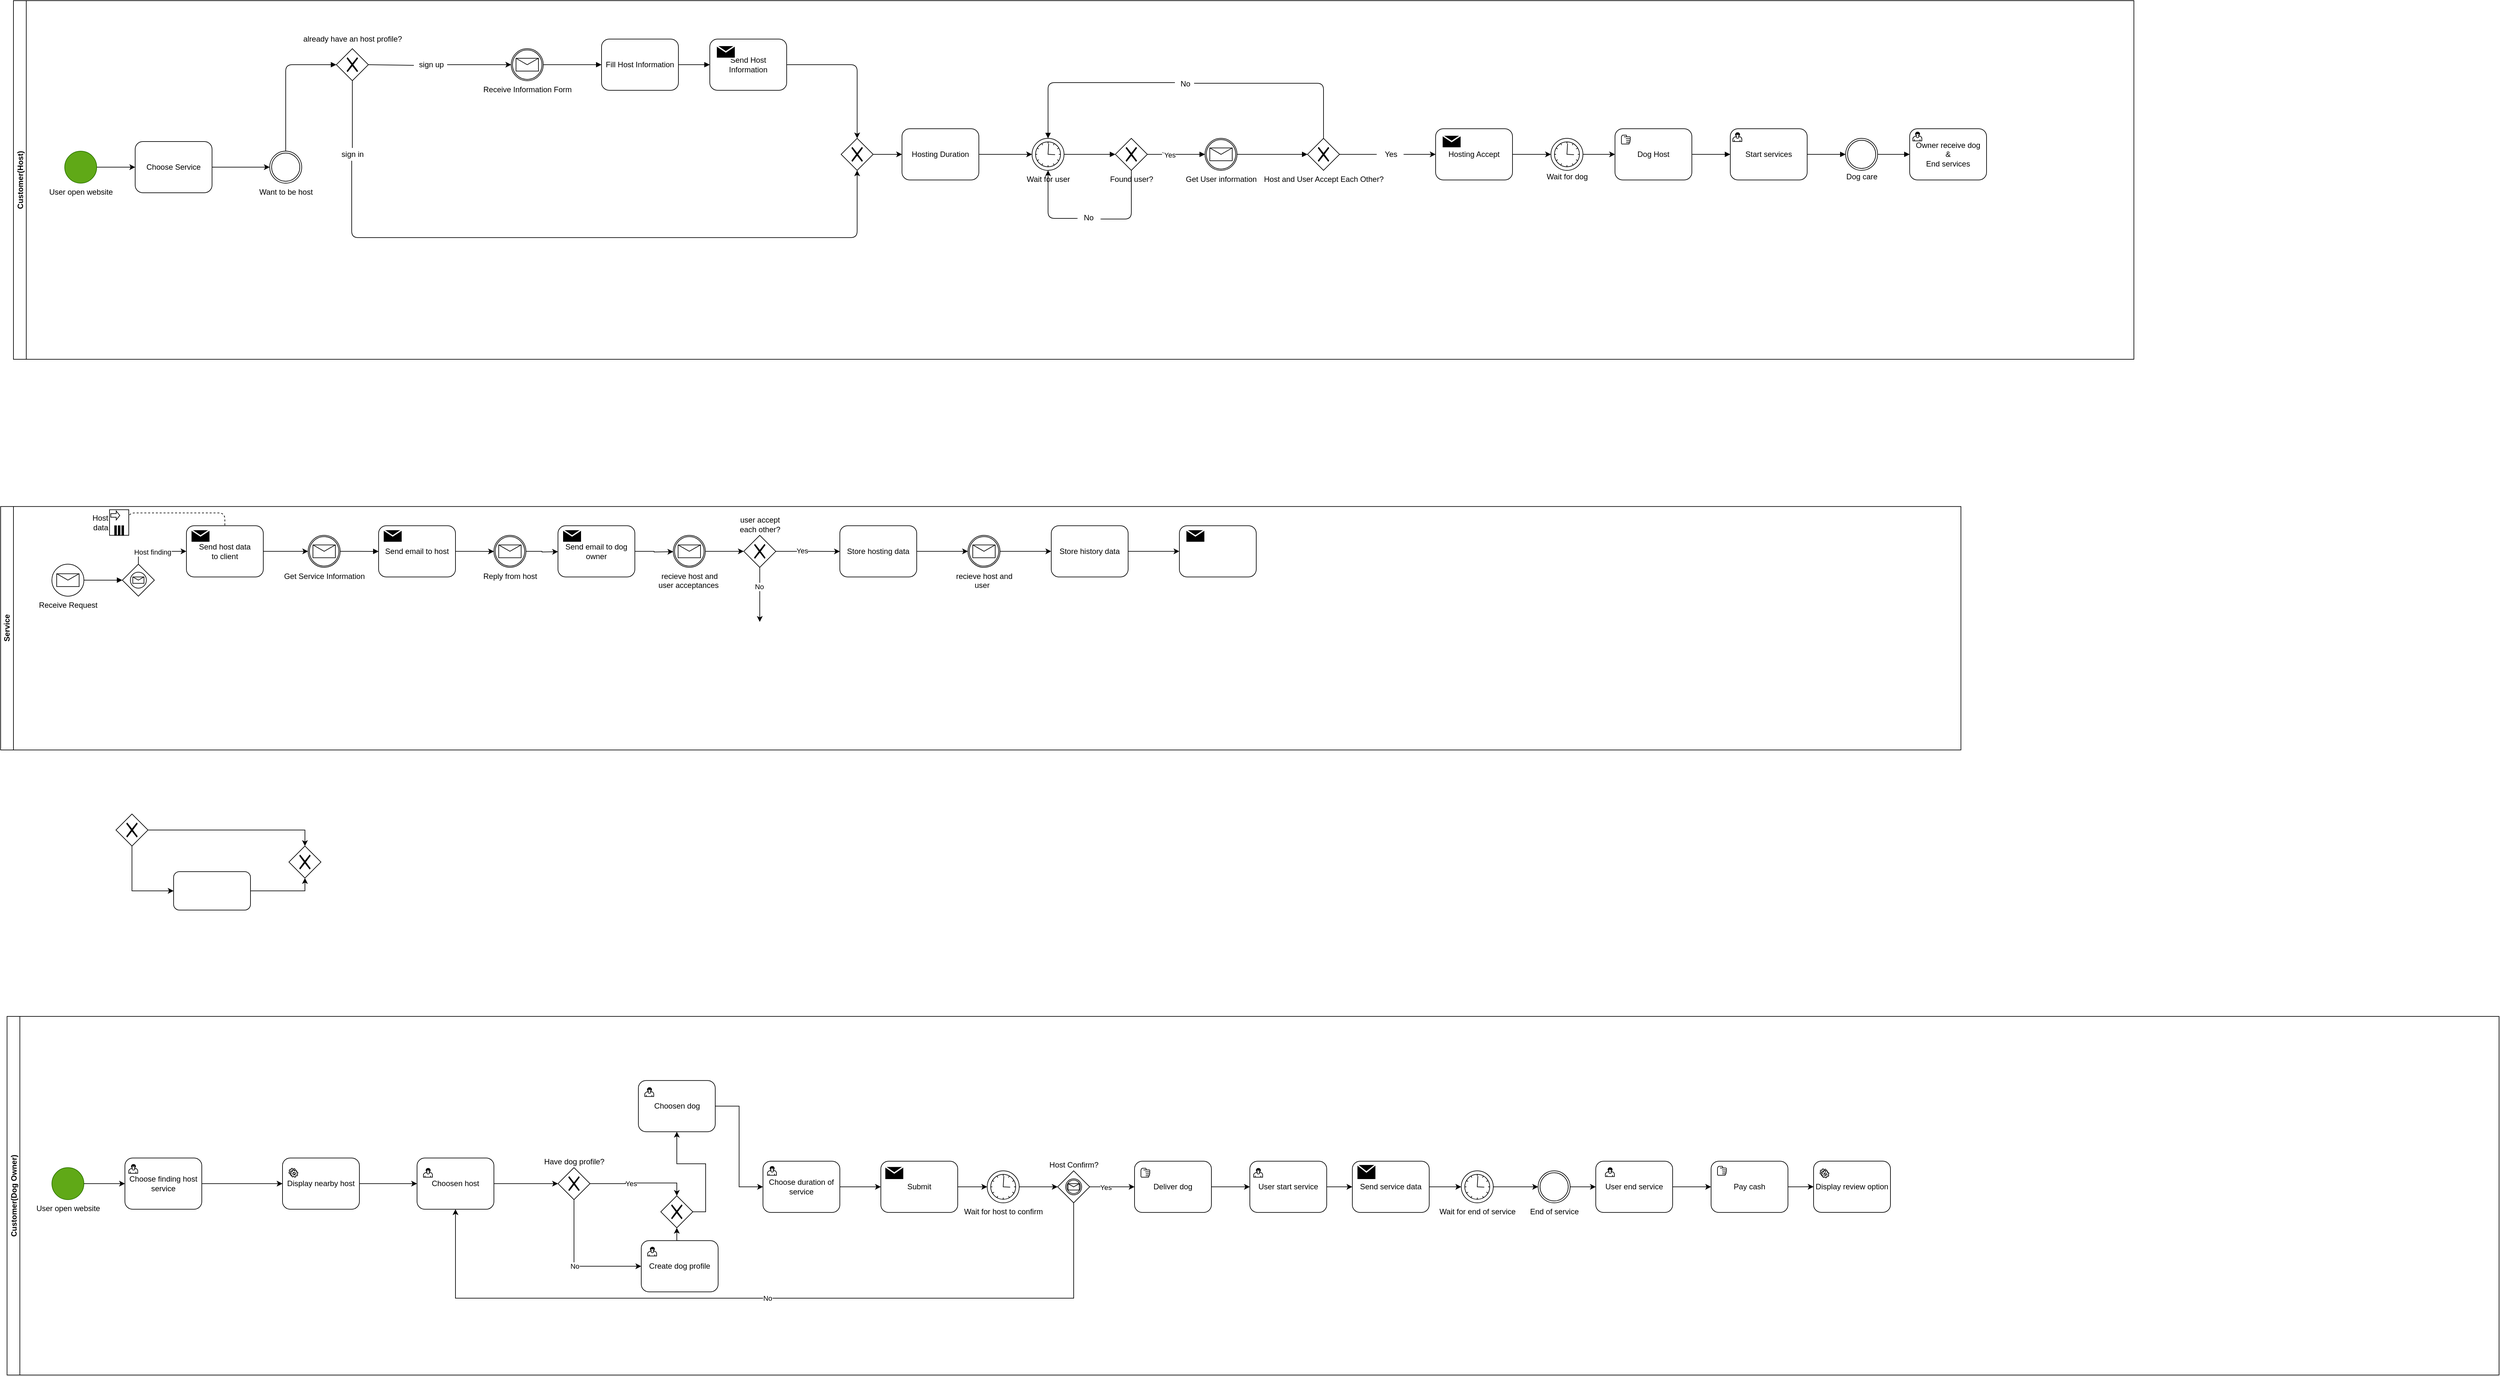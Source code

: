 <mxfile version="14.2.9" type="github">
  <diagram id="prtHgNgQTEPvFCAcTncT" name="Page-1">
    <mxGraphModel dx="2595" dy="3788" grid="1" gridSize="10" guides="1" tooltips="1" connect="1" arrows="1" fold="1" page="1" pageScale="1" pageWidth="827" pageHeight="1169" math="0" shadow="0">
      <root>
        <mxCell id="0" />
        <mxCell id="1" parent="0" />
        <mxCell id="unD61fQ7snLegaBzTk5--26" value="" style="shape=ext;rounded=1;html=1;whiteSpace=wrap;" vertex="1" parent="1">
          <mxGeometry x="2000" y="-1350.14" width="120" height="80" as="geometry" />
        </mxCell>
        <mxCell id="zWBF7Wv0CZKXbvyfvgMt-2" value="Customer(Dog Owner)" style="swimlane;startSize=20;horizontal=0;labelPosition=center;verticalLabelPosition=middle;align=center;verticalAlign=middle;" vertex="1" parent="1">
          <mxGeometry x="170" y="-584" width="3890" height="560" as="geometry" />
        </mxCell>
        <mxCell id="zWBF7Wv0CZKXbvyfvgMt-4" value="&lt;span style=&quot;&quot;&gt;User open website&lt;/span&gt;" style="shape=mxgraph.bpmn.shape;html=1;verticalLabelPosition=bottom;labelBackgroundColor=#FFFFFF;verticalAlign=top;align=center;perimeter=ellipsePerimeter;outlineConnect=0;outline=standard;symbol=general;fillColor=#60a917;strokeColor=#2D7600;" vertex="1" parent="zWBF7Wv0CZKXbvyfvgMt-2">
          <mxGeometry x="70" y="236.14" width="50" height="50" as="geometry" />
        </mxCell>
        <mxCell id="zWBF7Wv0CZKXbvyfvgMt-94" style="edgeStyle=orthogonalEdgeStyle;rounded=0;orthogonalLoop=1;jettySize=auto;html=1;startArrow=none;startFill=0;endArrow=block;endFill=1;entryX=0.5;entryY=0;entryDx=0;entryDy=0;" edge="1" parent="zWBF7Wv0CZKXbvyfvgMt-2" source="zWBF7Wv0CZKXbvyfvgMt-93">
          <mxGeometry relative="1" as="geometry">
            <mxPoint x="1545" y="35.0" as="targetPoint" />
            <Array as="points">
              <mxPoint x="2035" y="-70" />
              <mxPoint x="1545" y="-70" />
            </Array>
          </mxGeometry>
        </mxCell>
        <mxCell id="zWBF7Wv0CZKXbvyfvgMt-95" value="No" style="edgeLabel;html=1;align=center;verticalAlign=middle;resizable=0;points=[];" vertex="1" connectable="0" parent="zWBF7Wv0CZKXbvyfvgMt-94">
          <mxGeometry x="-0.203" y="3" relative="1" as="geometry">
            <mxPoint as="offset" />
          </mxGeometry>
        </mxCell>
        <mxCell id="zWBF7Wv0CZKXbvyfvgMt-184" style="edgeStyle=orthogonalEdgeStyle;rounded=0;orthogonalLoop=1;jettySize=auto;html=1;exitX=1;exitY=0.5;exitDx=0;exitDy=0;entryX=0;entryY=0.5;entryDx=0;entryDy=0;" edge="1" parent="zWBF7Wv0CZKXbvyfvgMt-2" source="zWBF7Wv0CZKXbvyfvgMt-153" target="zWBF7Wv0CZKXbvyfvgMt-154">
          <mxGeometry relative="1" as="geometry" />
        </mxCell>
        <mxCell id="zWBF7Wv0CZKXbvyfvgMt-153" value="Choose finding host&lt;br&gt;service" style="shape=ext;rounded=1;html=1;whiteSpace=wrap;" vertex="1" parent="zWBF7Wv0CZKXbvyfvgMt-2">
          <mxGeometry x="184" y="221.14" width="120" height="80" as="geometry" />
        </mxCell>
        <mxCell id="zWBF7Wv0CZKXbvyfvgMt-151" style="edgeStyle=orthogonalEdgeStyle;rounded=0;orthogonalLoop=1;jettySize=auto;html=1;exitX=1;exitY=0.5;exitDx=0;exitDy=0;entryX=0;entryY=0.5;entryDx=0;entryDy=0;" edge="1" parent="zWBF7Wv0CZKXbvyfvgMt-2" source="zWBF7Wv0CZKXbvyfvgMt-4" target="zWBF7Wv0CZKXbvyfvgMt-153">
          <mxGeometry relative="1" as="geometry">
            <mxPoint x="170" y="266.64" as="targetPoint" />
          </mxGeometry>
        </mxCell>
        <mxCell id="zWBF7Wv0CZKXbvyfvgMt-163" style="edgeStyle=orthogonalEdgeStyle;rounded=0;orthogonalLoop=1;jettySize=auto;html=1;exitX=1;exitY=0.5;exitDx=0;exitDy=0;entryX=0;entryY=0.5;entryDx=0;entryDy=0;" edge="1" parent="zWBF7Wv0CZKXbvyfvgMt-2" source="zWBF7Wv0CZKXbvyfvgMt-154" target="zWBF7Wv0CZKXbvyfvgMt-155">
          <mxGeometry relative="1" as="geometry" />
        </mxCell>
        <mxCell id="zWBF7Wv0CZKXbvyfvgMt-154" value="Display nearby host" style="shape=ext;rounded=1;html=1;whiteSpace=wrap;" vertex="1" parent="zWBF7Wv0CZKXbvyfvgMt-2">
          <mxGeometry x="430" y="221.14" width="120" height="80" as="geometry" />
        </mxCell>
        <mxCell id="zWBF7Wv0CZKXbvyfvgMt-164" style="edgeStyle=orthogonalEdgeStyle;rounded=0;orthogonalLoop=1;jettySize=auto;html=1;exitX=1;exitY=0.5;exitDx=0;exitDy=0;entryX=0;entryY=0.5;entryDx=0;entryDy=0;" edge="1" parent="zWBF7Wv0CZKXbvyfvgMt-2" source="zWBF7Wv0CZKXbvyfvgMt-155" target="zWBF7Wv0CZKXbvyfvgMt-157">
          <mxGeometry relative="1" as="geometry" />
        </mxCell>
        <mxCell id="zWBF7Wv0CZKXbvyfvgMt-155" value="Choosen host" style="shape=ext;rounded=1;html=1;whiteSpace=wrap;" vertex="1" parent="zWBF7Wv0CZKXbvyfvgMt-2">
          <mxGeometry x="640" y="221.14" width="120" height="80" as="geometry" />
        </mxCell>
        <mxCell id="zWBF7Wv0CZKXbvyfvgMt-157" value="Have dog profile?" style="shape=mxgraph.bpmn.shape;html=1;verticalLabelPosition=top;labelBackgroundColor=#ffffff;verticalAlign=bottom;align=center;perimeter=rhombusPerimeter;background=gateway;outlineConnect=0;outline=none;symbol=exclusiveGw;labelPosition=center;" vertex="1" parent="zWBF7Wv0CZKXbvyfvgMt-2">
          <mxGeometry x="860" y="236.14" width="50" height="50" as="geometry" />
        </mxCell>
        <mxCell id="zWBF7Wv0CZKXbvyfvgMt-205" style="edgeStyle=orthogonalEdgeStyle;rounded=0;orthogonalLoop=1;jettySize=auto;html=1;exitX=0.5;exitY=0;exitDx=0;exitDy=0;entryX=0.5;entryY=1;entryDx=0;entryDy=0;" edge="1" parent="zWBF7Wv0CZKXbvyfvgMt-2" source="zWBF7Wv0CZKXbvyfvgMt-158" target="zWBF7Wv0CZKXbvyfvgMt-204">
          <mxGeometry relative="1" as="geometry" />
        </mxCell>
        <mxCell id="zWBF7Wv0CZKXbvyfvgMt-158" value="Create dog profile" style="shape=ext;rounded=1;html=1;whiteSpace=wrap;" vertex="1" parent="zWBF7Wv0CZKXbvyfvgMt-2">
          <mxGeometry x="990" y="350.14" width="120" height="80" as="geometry" />
        </mxCell>
        <mxCell id="zWBF7Wv0CZKXbvyfvgMt-159" value="No" style="edgeStyle=orthogonalEdgeStyle;rounded=0;orthogonalLoop=1;jettySize=auto;html=1;exitX=0.5;exitY=1;exitDx=0;exitDy=0;entryX=0;entryY=0.5;entryDx=0;entryDy=0;" edge="1" parent="zWBF7Wv0CZKXbvyfvgMt-2" source="zWBF7Wv0CZKXbvyfvgMt-157" target="zWBF7Wv0CZKXbvyfvgMt-158">
          <mxGeometry relative="1" as="geometry">
            <mxPoint x="885.471" y="390.14" as="targetPoint" />
          </mxGeometry>
        </mxCell>
        <mxCell id="zWBF7Wv0CZKXbvyfvgMt-183" style="edgeStyle=orthogonalEdgeStyle;rounded=0;orthogonalLoop=1;jettySize=auto;html=1;exitX=1;exitY=0.5;exitDx=0;exitDy=0;entryX=0;entryY=0.5;entryDx=0;entryDy=0;" edge="1" parent="zWBF7Wv0CZKXbvyfvgMt-2" source="zWBF7Wv0CZKXbvyfvgMt-165" target="zWBF7Wv0CZKXbvyfvgMt-181">
          <mxGeometry relative="1" as="geometry" />
        </mxCell>
        <mxCell id="zWBF7Wv0CZKXbvyfvgMt-165" value="Choose duration of service" style="shape=ext;rounded=1;html=1;whiteSpace=wrap;" vertex="1" parent="zWBF7Wv0CZKXbvyfvgMt-2">
          <mxGeometry x="1180" y="226.14" width="120" height="80" as="geometry" />
        </mxCell>
        <mxCell id="zWBF7Wv0CZKXbvyfvgMt-160" style="edgeStyle=orthogonalEdgeStyle;rounded=0;orthogonalLoop=1;jettySize=auto;html=1;exitX=1;exitY=0.5;exitDx=0;exitDy=0;entryX=0.5;entryY=0;entryDx=0;entryDy=0;" edge="1" parent="zWBF7Wv0CZKXbvyfvgMt-2" source="zWBF7Wv0CZKXbvyfvgMt-157" target="zWBF7Wv0CZKXbvyfvgMt-204">
          <mxGeometry relative="1" as="geometry">
            <mxPoint x="1050" y="266.14" as="targetPoint" />
          </mxGeometry>
        </mxCell>
        <mxCell id="zWBF7Wv0CZKXbvyfvgMt-161" value="Yes" style="edgeLabel;html=1;align=center;verticalAlign=middle;resizable=0;points=[];" vertex="1" connectable="0" parent="zWBF7Wv0CZKXbvyfvgMt-160">
          <mxGeometry x="-0.167" y="-1" relative="1" as="geometry">
            <mxPoint as="offset" />
          </mxGeometry>
        </mxCell>
        <mxCell id="zWBF7Wv0CZKXbvyfvgMt-170" style="edgeStyle=orthogonalEdgeStyle;rounded=0;orthogonalLoop=1;jettySize=auto;html=1;exitX=1;exitY=0.5;exitDx=0;exitDy=0;entryX=0;entryY=0.5;entryDx=0;entryDy=0;" edge="1" parent="zWBF7Wv0CZKXbvyfvgMt-2" source="zWBF7Wv0CZKXbvyfvgMt-167" target="zWBF7Wv0CZKXbvyfvgMt-172">
          <mxGeometry relative="1" as="geometry">
            <mxPoint x="1430.0" y="267.14" as="targetPoint" />
          </mxGeometry>
        </mxCell>
        <mxCell id="zWBF7Wv0CZKXbvyfvgMt-167" value="Wait for host to confirm" style="shape=mxgraph.bpmn.shape;html=1;verticalLabelPosition=bottom;labelBackgroundColor=#ffffff;verticalAlign=top;align=center;perimeter=ellipsePerimeter;outlineConnect=0;outline=standard;symbol=timer;" vertex="1" parent="zWBF7Wv0CZKXbvyfvgMt-2">
          <mxGeometry x="1530" y="241.14" width="50" height="50" as="geometry" />
        </mxCell>
        <mxCell id="zWBF7Wv0CZKXbvyfvgMt-172" value="Host Confirm?" style="shape=mxgraph.bpmn.shape;html=1;verticalLabelPosition=top;labelBackgroundColor=#ffffff;verticalAlign=bottom;align=center;perimeter=rhombusPerimeter;background=gateway;outlineConnect=0;outline=catching;symbol=message;labelPosition=center;" vertex="1" parent="zWBF7Wv0CZKXbvyfvgMt-2">
          <mxGeometry x="1640" y="241.14" width="50" height="50" as="geometry" />
        </mxCell>
        <mxCell id="zWBF7Wv0CZKXbvyfvgMt-173" value="No" style="edgeStyle=orthogonalEdgeStyle;rounded=0;orthogonalLoop=1;jettySize=auto;html=1;exitX=0.5;exitY=1;exitDx=0;exitDy=0;entryX=0.5;entryY=1;entryDx=0;entryDy=0;" edge="1" parent="zWBF7Wv0CZKXbvyfvgMt-2" source="zWBF7Wv0CZKXbvyfvgMt-172" target="zWBF7Wv0CZKXbvyfvgMt-155">
          <mxGeometry relative="1" as="geometry">
            <mxPoint x="1475" y="440.14" as="targetPoint" />
            <Array as="points">
              <mxPoint x="1665" y="440" />
              <mxPoint x="700" y="440" />
            </Array>
          </mxGeometry>
        </mxCell>
        <mxCell id="zWBF7Wv0CZKXbvyfvgMt-195" style="edgeStyle=orthogonalEdgeStyle;rounded=0;orthogonalLoop=1;jettySize=auto;html=1;exitX=1;exitY=0.5;exitDx=0;exitDy=0;entryX=0;entryY=0.5;entryDx=0;entryDy=0;" edge="1" parent="zWBF7Wv0CZKXbvyfvgMt-2" source="zWBF7Wv0CZKXbvyfvgMt-176" target="zWBF7Wv0CZKXbvyfvgMt-194">
          <mxGeometry relative="1" as="geometry" />
        </mxCell>
        <mxCell id="zWBF7Wv0CZKXbvyfvgMt-176" value="Deliver dog" style="shape=ext;rounded=1;html=1;whiteSpace=wrap;" vertex="1" parent="zWBF7Wv0CZKXbvyfvgMt-2">
          <mxGeometry x="1760" y="226.14" width="120" height="80" as="geometry" />
        </mxCell>
        <mxCell id="zWBF7Wv0CZKXbvyfvgMt-174" style="edgeStyle=orthogonalEdgeStyle;rounded=0;orthogonalLoop=1;jettySize=auto;html=1;exitX=1;exitY=0.5;exitDx=0;exitDy=0;entryX=0;entryY=0.5;entryDx=0;entryDy=0;" edge="1" parent="zWBF7Wv0CZKXbvyfvgMt-2" source="zWBF7Wv0CZKXbvyfvgMt-172" target="zWBF7Wv0CZKXbvyfvgMt-176">
          <mxGeometry relative="1" as="geometry">
            <mxPoint x="1600" y="266.14" as="targetPoint" />
          </mxGeometry>
        </mxCell>
        <mxCell id="zWBF7Wv0CZKXbvyfvgMt-175" value="Yes" style="edgeLabel;html=1;align=center;verticalAlign=middle;resizable=0;points=[];" vertex="1" connectable="0" parent="zWBF7Wv0CZKXbvyfvgMt-174">
          <mxGeometry x="-0.28" y="-1" relative="1" as="geometry">
            <mxPoint as="offset" />
          </mxGeometry>
        </mxCell>
        <mxCell id="zWBF7Wv0CZKXbvyfvgMt-177" value="" style="shape=mxgraph.bpmn.manual_task;html=1;outlineConnect=0;" vertex="1" parent="zWBF7Wv0CZKXbvyfvgMt-2">
          <mxGeometry x="1770" y="237.14" width="14" height="14" as="geometry" />
        </mxCell>
        <mxCell id="zWBF7Wv0CZKXbvyfvgMt-180" style="edgeStyle=orthogonalEdgeStyle;rounded=0;orthogonalLoop=1;jettySize=auto;html=1;exitX=1;exitY=0.5;exitDx=0;exitDy=0;entryX=0;entryY=0.5;entryDx=0;entryDy=0;" edge="1" parent="zWBF7Wv0CZKXbvyfvgMt-2" source="zWBF7Wv0CZKXbvyfvgMt-179" target="zWBF7Wv0CZKXbvyfvgMt-165">
          <mxGeometry relative="1" as="geometry" />
        </mxCell>
        <mxCell id="zWBF7Wv0CZKXbvyfvgMt-179" value="Choosen dog" style="shape=ext;rounded=1;html=1;whiteSpace=wrap;" vertex="1" parent="zWBF7Wv0CZKXbvyfvgMt-2">
          <mxGeometry x="985.5" y="100.14" width="120" height="80" as="geometry" />
        </mxCell>
        <mxCell id="zWBF7Wv0CZKXbvyfvgMt-182" style="edgeStyle=orthogonalEdgeStyle;rounded=0;orthogonalLoop=1;jettySize=auto;html=1;exitX=1;exitY=0.5;exitDx=0;exitDy=0;entryX=0;entryY=0.5;entryDx=0;entryDy=0;" edge="1" parent="zWBF7Wv0CZKXbvyfvgMt-2" source="zWBF7Wv0CZKXbvyfvgMt-181" target="zWBF7Wv0CZKXbvyfvgMt-167">
          <mxGeometry relative="1" as="geometry" />
        </mxCell>
        <mxCell id="zWBF7Wv0CZKXbvyfvgMt-181" value="Submit" style="shape=ext;rounded=1;html=1;whiteSpace=wrap;" vertex="1" parent="zWBF7Wv0CZKXbvyfvgMt-2">
          <mxGeometry x="1364" y="226.14" width="120" height="80" as="geometry" />
        </mxCell>
        <mxCell id="zWBF7Wv0CZKXbvyfvgMt-187" value="" style="shape=mxgraph.bpmn.user_task;html=1;outlineConnect=0;" vertex="1" parent="zWBF7Wv0CZKXbvyfvgMt-2">
          <mxGeometry x="650" y="237.14" width="14" height="14" as="geometry" />
        </mxCell>
        <mxCell id="zWBF7Wv0CZKXbvyfvgMt-188" value="" style="shape=mxgraph.bpmn.user_task;html=1;outlineConnect=0;" vertex="1" parent="zWBF7Wv0CZKXbvyfvgMt-2">
          <mxGeometry x="995.5" y="111.14" width="14" height="14" as="geometry" />
        </mxCell>
        <mxCell id="zWBF7Wv0CZKXbvyfvgMt-189" value="" style="shape=mxgraph.bpmn.user_task;html=1;outlineConnect=0;" vertex="1" parent="zWBF7Wv0CZKXbvyfvgMt-2">
          <mxGeometry x="1000" y="360.14" width="14" height="14" as="geometry" />
        </mxCell>
        <mxCell id="zWBF7Wv0CZKXbvyfvgMt-190" value="" style="shape=mxgraph.bpmn.user_task;html=1;outlineConnect=0;" vertex="1" parent="zWBF7Wv0CZKXbvyfvgMt-2">
          <mxGeometry x="1187" y="234.14" width="14" height="14" as="geometry" />
        </mxCell>
        <mxCell id="zWBF7Wv0CZKXbvyfvgMt-191" value="" style="shape=mxgraph.bpmn.user_task;html=1;outlineConnect=0;" vertex="1" parent="zWBF7Wv0CZKXbvyfvgMt-2">
          <mxGeometry x="190" y="231" width="14" height="14" as="geometry" />
        </mxCell>
        <mxCell id="zWBF7Wv0CZKXbvyfvgMt-192" value="" style="shape=mxgraph.bpmn.service_task;html=1;outlineConnect=0;" vertex="1" parent="zWBF7Wv0CZKXbvyfvgMt-2">
          <mxGeometry x="440" y="237.14" width="14" height="14" as="geometry" />
        </mxCell>
        <mxCell id="zWBF7Wv0CZKXbvyfvgMt-193" value="" style="shape=message;whiteSpace=wrap;html=1;outlineConnect=0;fillColor=#000000;strokeColor=#ffffff;strokeWidth=2;" vertex="1" parent="zWBF7Wv0CZKXbvyfvgMt-2">
          <mxGeometry x="1370" y="234.14" width="30" height="20.86" as="geometry" />
        </mxCell>
        <mxCell id="zWBF7Wv0CZKXbvyfvgMt-211" style="edgeStyle=orthogonalEdgeStyle;rounded=0;orthogonalLoop=1;jettySize=auto;html=1;exitX=1;exitY=0.5;exitDx=0;exitDy=0;entryX=0;entryY=0.5;entryDx=0;entryDy=0;" edge="1" parent="zWBF7Wv0CZKXbvyfvgMt-2" source="zWBF7Wv0CZKXbvyfvgMt-194" target="zWBF7Wv0CZKXbvyfvgMt-210">
          <mxGeometry relative="1" as="geometry" />
        </mxCell>
        <mxCell id="zWBF7Wv0CZKXbvyfvgMt-194" value="User start service" style="shape=ext;rounded=1;html=1;whiteSpace=wrap;" vertex="1" parent="zWBF7Wv0CZKXbvyfvgMt-2">
          <mxGeometry x="1940" y="226.14" width="120" height="80" as="geometry" />
        </mxCell>
        <mxCell id="zWBF7Wv0CZKXbvyfvgMt-196" value="" style="shape=mxgraph.bpmn.user_task;html=1;outlineConnect=0;" vertex="1" parent="zWBF7Wv0CZKXbvyfvgMt-2">
          <mxGeometry x="1946" y="237.14" width="14" height="14" as="geometry" />
        </mxCell>
        <mxCell id="zWBF7Wv0CZKXbvyfvgMt-202" style="edgeStyle=orthogonalEdgeStyle;rounded=0;orthogonalLoop=1;jettySize=auto;html=1;exitX=1;exitY=0.5;exitDx=0;exitDy=0;entryX=0;entryY=0.5;entryDx=0;entryDy=0;" edge="1" parent="zWBF7Wv0CZKXbvyfvgMt-2" source="zWBF7Wv0CZKXbvyfvgMt-197" target="zWBF7Wv0CZKXbvyfvgMt-201">
          <mxGeometry relative="1" as="geometry" />
        </mxCell>
        <mxCell id="zWBF7Wv0CZKXbvyfvgMt-197" value="Wait for end of service" style="shape=mxgraph.bpmn.shape;html=1;verticalLabelPosition=bottom;labelBackgroundColor=#ffffff;verticalAlign=top;align=center;perimeter=ellipsePerimeter;outlineConnect=0;outline=standard;symbol=timer;" vertex="1" parent="zWBF7Wv0CZKXbvyfvgMt-2">
          <mxGeometry x="2270" y="241.14" width="50" height="50" as="geometry" />
        </mxCell>
        <mxCell id="zWBF7Wv0CZKXbvyfvgMt-208" style="edgeStyle=orthogonalEdgeStyle;rounded=0;orthogonalLoop=1;jettySize=auto;html=1;exitX=1;exitY=0.5;exitDx=0;exitDy=0;entryX=0;entryY=0.5;entryDx=0;entryDy=0;" edge="1" parent="zWBF7Wv0CZKXbvyfvgMt-2" source="zWBF7Wv0CZKXbvyfvgMt-199" target="zWBF7Wv0CZKXbvyfvgMt-207">
          <mxGeometry relative="1" as="geometry" />
        </mxCell>
        <mxCell id="zWBF7Wv0CZKXbvyfvgMt-199" value="User end service" style="shape=ext;rounded=1;html=1;whiteSpace=wrap;" vertex="1" parent="zWBF7Wv0CZKXbvyfvgMt-2">
          <mxGeometry x="2480" y="226.14" width="120" height="80" as="geometry" />
        </mxCell>
        <mxCell id="zWBF7Wv0CZKXbvyfvgMt-200" value="" style="shape=mxgraph.bpmn.user_task;html=1;outlineConnect=0;" vertex="1" parent="zWBF7Wv0CZKXbvyfvgMt-2">
          <mxGeometry x="2495" y="236.14" width="14" height="14" as="geometry" />
        </mxCell>
        <mxCell id="zWBF7Wv0CZKXbvyfvgMt-203" style="edgeStyle=orthogonalEdgeStyle;rounded=0;orthogonalLoop=1;jettySize=auto;html=1;exitX=1;exitY=0.5;exitDx=0;exitDy=0;entryX=0;entryY=0.5;entryDx=0;entryDy=0;" edge="1" parent="zWBF7Wv0CZKXbvyfvgMt-2" source="zWBF7Wv0CZKXbvyfvgMt-201" target="zWBF7Wv0CZKXbvyfvgMt-199">
          <mxGeometry relative="1" as="geometry" />
        </mxCell>
        <mxCell id="zWBF7Wv0CZKXbvyfvgMt-201" value="End of service" style="shape=mxgraph.bpmn.shape;html=1;verticalLabelPosition=bottom;labelBackgroundColor=#ffffff;verticalAlign=top;align=center;perimeter=ellipsePerimeter;outlineConnect=0;outline=throwing;symbol=general;" vertex="1" parent="zWBF7Wv0CZKXbvyfvgMt-2">
          <mxGeometry x="2390" y="241.14" width="50" height="50" as="geometry" />
        </mxCell>
        <mxCell id="zWBF7Wv0CZKXbvyfvgMt-204" value="" style="shape=mxgraph.bpmn.shape;html=1;verticalLabelPosition=bottom;labelBackgroundColor=#ffffff;verticalAlign=top;align=center;perimeter=rhombusPerimeter;background=gateway;outlineConnect=0;outline=none;symbol=exclusiveGw;" vertex="1" parent="zWBF7Wv0CZKXbvyfvgMt-2">
          <mxGeometry x="1020.5" y="280.14" width="50" height="50" as="geometry" />
        </mxCell>
        <mxCell id="zWBF7Wv0CZKXbvyfvgMt-206" style="edgeStyle=orthogonalEdgeStyle;rounded=0;orthogonalLoop=1;jettySize=auto;html=1;exitX=1;exitY=0.5;exitDx=0;exitDy=0;entryX=0.5;entryY=1;entryDx=0;entryDy=0;" edge="1" parent="zWBF7Wv0CZKXbvyfvgMt-2" source="zWBF7Wv0CZKXbvyfvgMt-204" target="zWBF7Wv0CZKXbvyfvgMt-179">
          <mxGeometry relative="1" as="geometry">
            <mxPoint x="1046" y="190.14" as="targetPoint" />
          </mxGeometry>
        </mxCell>
        <mxCell id="zWBF7Wv0CZKXbvyfvgMt-219" style="edgeStyle=orthogonalEdgeStyle;rounded=0;orthogonalLoop=1;jettySize=auto;html=1;exitX=1;exitY=0.5;exitDx=0;exitDy=0;entryX=0;entryY=0.5;entryDx=0;entryDy=0;" edge="1" parent="zWBF7Wv0CZKXbvyfvgMt-2" source="zWBF7Wv0CZKXbvyfvgMt-207" target="zWBF7Wv0CZKXbvyfvgMt-218">
          <mxGeometry relative="1" as="geometry" />
        </mxCell>
        <mxCell id="zWBF7Wv0CZKXbvyfvgMt-207" value="Pay cash" style="shape=ext;rounded=1;html=1;whiteSpace=wrap;" vertex="1" parent="zWBF7Wv0CZKXbvyfvgMt-2">
          <mxGeometry x="2660" y="226.14" width="120" height="80" as="geometry" />
        </mxCell>
        <mxCell id="zWBF7Wv0CZKXbvyfvgMt-209" value="" style="shape=mxgraph.bpmn.manual_task;html=1;outlineConnect=0;" vertex="1" parent="zWBF7Wv0CZKXbvyfvgMt-2">
          <mxGeometry x="2670" y="234.14" width="14" height="14" as="geometry" />
        </mxCell>
        <mxCell id="zWBF7Wv0CZKXbvyfvgMt-212" style="edgeStyle=orthogonalEdgeStyle;rounded=0;orthogonalLoop=1;jettySize=auto;html=1;exitX=1;exitY=0.5;exitDx=0;exitDy=0;entryX=0;entryY=0.5;entryDx=0;entryDy=0;" edge="1" parent="zWBF7Wv0CZKXbvyfvgMt-2" source="zWBF7Wv0CZKXbvyfvgMt-210" target="zWBF7Wv0CZKXbvyfvgMt-197">
          <mxGeometry relative="1" as="geometry" />
        </mxCell>
        <mxCell id="zWBF7Wv0CZKXbvyfvgMt-210" value="Send service data" style="shape=ext;rounded=1;html=1;whiteSpace=wrap;" vertex="1" parent="zWBF7Wv0CZKXbvyfvgMt-2">
          <mxGeometry x="2100" y="226.14" width="120" height="80" as="geometry" />
        </mxCell>
        <mxCell id="zWBF7Wv0CZKXbvyfvgMt-213" value="" style="shape=message;whiteSpace=wrap;html=1;outlineConnect=0;fillColor=#000000;strokeColor=#ffffff;strokeWidth=2;" vertex="1" parent="zWBF7Wv0CZKXbvyfvgMt-2">
          <mxGeometry x="2107" y="231" width="30" height="24" as="geometry" />
        </mxCell>
        <mxCell id="zWBF7Wv0CZKXbvyfvgMt-218" value="Display review option" style="shape=ext;rounded=1;html=1;whiteSpace=wrap;" vertex="1" parent="zWBF7Wv0CZKXbvyfvgMt-2">
          <mxGeometry x="2820" y="226" width="120" height="80" as="geometry" />
        </mxCell>
        <mxCell id="zWBF7Wv0CZKXbvyfvgMt-220" value="" style="shape=mxgraph.bpmn.service_task;html=1;outlineConnect=0;" vertex="1" parent="zWBF7Wv0CZKXbvyfvgMt-2">
          <mxGeometry x="2830" y="238" width="14" height="14" as="geometry" />
        </mxCell>
        <mxCell id="zWBF7Wv0CZKXbvyfvgMt-106" value="Service" style="swimlane;html=1;startSize=20;horizontal=0;" vertex="1" parent="1">
          <mxGeometry x="160" y="-1380.14" width="3060" height="380.14" as="geometry" />
        </mxCell>
        <mxCell id="zWBF7Wv0CZKXbvyfvgMt-107" value="Receive Request" style="shape=mxgraph.bpmn.shape;html=1;verticalLabelPosition=bottom;labelBackgroundColor=#FFFFFF;verticalAlign=top;align=center;perimeter=ellipsePerimeter;outlineConnect=0;outline=standard;symbol=message;" vertex="1" parent="zWBF7Wv0CZKXbvyfvgMt-106">
          <mxGeometry x="80" y="90" width="50" height="50" as="geometry" />
        </mxCell>
        <mxCell id="zWBF7Wv0CZKXbvyfvgMt-108" style="edgeStyle=orthogonalEdgeStyle;rounded=0;orthogonalLoop=1;jettySize=auto;html=1;exitX=0.5;exitY=0;exitDx=0;exitDy=0;entryX=0;entryY=0.5;entryDx=0;entryDy=0;fontColor=#000000;" edge="1" parent="zWBF7Wv0CZKXbvyfvgMt-106" source="zWBF7Wv0CZKXbvyfvgMt-112" target="zWBF7Wv0CZKXbvyfvgMt-115">
          <mxGeometry relative="1" as="geometry" />
        </mxCell>
        <mxCell id="zWBF7Wv0CZKXbvyfvgMt-109" value="Host finding" style="edgeLabel;html=1;align=center;verticalAlign=middle;resizable=0;points=[];fontColor=#000000;" connectable="0" vertex="1" parent="zWBF7Wv0CZKXbvyfvgMt-108">
          <mxGeometry x="-0.128" y="-1" relative="1" as="geometry">
            <mxPoint as="offset" />
          </mxGeometry>
        </mxCell>
        <mxCell id="zWBF7Wv0CZKXbvyfvgMt-112" value="" style="shape=mxgraph.bpmn.shape;html=1;verticalLabelPosition=bottom;labelBackgroundColor=#ffffff;verticalAlign=top;align=center;perimeter=rhombusPerimeter;background=gateway;outlineConnect=0;outline=standard;symbol=message;" vertex="1" parent="zWBF7Wv0CZKXbvyfvgMt-106">
          <mxGeometry x="190" y="90" width="50" height="50" as="geometry" />
        </mxCell>
        <mxCell id="zWBF7Wv0CZKXbvyfvgMt-113" value="" style="endArrow=block;endFill=1;endSize=6;html=1;exitX=1;exitY=0.5;exitDx=0;exitDy=0;entryX=0;entryY=0.5;entryDx=0;entryDy=0;" edge="1" parent="zWBF7Wv0CZKXbvyfvgMt-106" source="zWBF7Wv0CZKXbvyfvgMt-107" target="zWBF7Wv0CZKXbvyfvgMt-112">
          <mxGeometry width="100" relative="1" as="geometry">
            <mxPoint x="140" y="114.71" as="sourcePoint" />
            <mxPoint x="180" y="114.71" as="targetPoint" />
          </mxGeometry>
        </mxCell>
        <mxCell id="unD61fQ7snLegaBzTk5--1" style="edgeStyle=orthogonalEdgeStyle;rounded=0;orthogonalLoop=1;jettySize=auto;html=1;entryX=0;entryY=0.5;entryDx=0;entryDy=0;" edge="1" parent="zWBF7Wv0CZKXbvyfvgMt-106" source="zWBF7Wv0CZKXbvyfvgMt-115" target="zWBF7Wv0CZKXbvyfvgMt-129">
          <mxGeometry relative="1" as="geometry" />
        </mxCell>
        <mxCell id="zWBF7Wv0CZKXbvyfvgMt-115" value="Send host data&lt;br&gt;to client" style="shape=ext;rounded=1;html=1;whiteSpace=wrap;labelBackgroundColor=#FFFFFF;fontColor=#000000;" vertex="1" parent="zWBF7Wv0CZKXbvyfvgMt-106">
          <mxGeometry x="290" y="30" width="120" height="80" as="geometry" />
        </mxCell>
        <mxCell id="zWBF7Wv0CZKXbvyfvgMt-118" value="" style="shape=message;whiteSpace=wrap;html=1;outlineConnect=0;fillColor=#000000;strokeColor=#ffffff;strokeWidth=2;labelBackgroundColor=#FFFFFF;fontColor=#000000;" vertex="1" parent="zWBF7Wv0CZKXbvyfvgMt-106">
          <mxGeometry x="297" y="36" width="30" height="20" as="geometry" />
        </mxCell>
        <mxCell id="zWBF7Wv0CZKXbvyfvgMt-122" value="Host data" style="shape=note;whiteSpace=wrap;size=0;html=1;dropTarget=0;labelBackgroundColor=#FFFFFF;fontColor=#000000;labelPosition=left;verticalLabelPosition=middle;align=right;verticalAlign=middle;" vertex="1" parent="zWBF7Wv0CZKXbvyfvgMt-106">
          <mxGeometry x="170" y="5" width="30" height="40" as="geometry" />
        </mxCell>
        <mxCell id="zWBF7Wv0CZKXbvyfvgMt-123" value="" style="html=1;shape=singleArrow;arrowWidth=0.4;arrowSize=0.4;outlineConnect=0;" vertex="1" parent="zWBF7Wv0CZKXbvyfvgMt-122">
          <mxGeometry width="14" height="14" relative="1" as="geometry">
            <mxPoint x="2" y="2" as="offset" />
          </mxGeometry>
        </mxCell>
        <mxCell id="zWBF7Wv0CZKXbvyfvgMt-124" value="" style="html=1;whiteSpace=wrap;shape=parallelMarker;outlineConnect=0;labelPosition=left;verticalLabelPosition=middle;align=right;verticalAlign=middle;" vertex="1" parent="zWBF7Wv0CZKXbvyfvgMt-122">
          <mxGeometry x="0.5" y="1" width="14" height="15" relative="1" as="geometry">
            <mxPoint x="-7" y="-15" as="offset" />
          </mxGeometry>
        </mxCell>
        <mxCell id="zWBF7Wv0CZKXbvyfvgMt-125" value="" style="edgeStyle=elbowEdgeStyle;html=1;endArrow=none;elbow=vertical;fontColor=#000000;exitX=0;exitY=0;exitDx=30;exitDy=20;exitPerimeter=0;entryX=0.5;entryY=0;entryDx=0;entryDy=0;dashed=1;" edge="1" parent="zWBF7Wv0CZKXbvyfvgMt-106" source="zWBF7Wv0CZKXbvyfvgMt-122" target="zWBF7Wv0CZKXbvyfvgMt-115">
          <mxGeometry width="160" relative="1" as="geometry">
            <mxPoint x="250" y="10" as="sourcePoint" />
            <mxPoint x="350" y="18" as="targetPoint" />
            <Array as="points">
              <mxPoint x="280" y="10" />
            </Array>
          </mxGeometry>
        </mxCell>
        <mxCell id="zWBF7Wv0CZKXbvyfvgMt-129" value="Get Service Information" style="shape=mxgraph.bpmn.shape;html=1;verticalLabelPosition=bottom;labelBackgroundColor=#ffffff;verticalAlign=top;align=center;perimeter=ellipsePerimeter;outlineConnect=0;outline=boundInt;symbol=message;" vertex="1" parent="zWBF7Wv0CZKXbvyfvgMt-106">
          <mxGeometry x="480" y="45" width="50" height="50" as="geometry" />
        </mxCell>
        <mxCell id="unD61fQ7snLegaBzTk5--3" value="Send email to host" style="shape=ext;rounded=1;html=1;whiteSpace=wrap;labelBackgroundColor=#FFFFFF;fontColor=#000000;" vertex="1" parent="zWBF7Wv0CZKXbvyfvgMt-106">
          <mxGeometry x="590" y="30" width="120" height="80" as="geometry" />
        </mxCell>
        <mxCell id="unD61fQ7snLegaBzTk5--4" value="" style="shape=message;whiteSpace=wrap;html=1;outlineConnect=0;fillColor=#000000;strokeColor=#ffffff;strokeWidth=2;labelBackgroundColor=#FFFFFF;fontColor=#000000;" vertex="1" parent="zWBF7Wv0CZKXbvyfvgMt-106">
          <mxGeometry x="597" y="36" width="30" height="20" as="geometry" />
        </mxCell>
        <mxCell id="unD61fQ7snLegaBzTk5--6" value="Reply from host" style="shape=mxgraph.bpmn.shape;html=1;verticalLabelPosition=bottom;labelBackgroundColor=#ffffff;verticalAlign=top;align=center;perimeter=ellipsePerimeter;outlineConnect=0;outline=catching;symbol=message;" vertex="1" parent="zWBF7Wv0CZKXbvyfvgMt-106">
          <mxGeometry x="770" y="45" width="50" height="50" as="geometry" />
        </mxCell>
        <mxCell id="unD61fQ7snLegaBzTk5--8" value="Send email to dog owner" style="shape=ext;rounded=1;html=1;whiteSpace=wrap;labelBackgroundColor=#FFFFFF;fontColor=#000000;" vertex="1" parent="zWBF7Wv0CZKXbvyfvgMt-106">
          <mxGeometry x="870" y="30" width="120" height="80" as="geometry" />
        </mxCell>
        <mxCell id="unD61fQ7snLegaBzTk5--9" value="" style="shape=message;whiteSpace=wrap;html=1;outlineConnect=0;fillColor=#000000;strokeColor=#ffffff;strokeWidth=2;labelBackgroundColor=#FFFFFF;fontColor=#000000;" vertex="1" parent="zWBF7Wv0CZKXbvyfvgMt-106">
          <mxGeometry x="877" y="36" width="30" height="20" as="geometry" />
        </mxCell>
        <mxCell id="unD61fQ7snLegaBzTk5--14" style="edgeStyle=orthogonalEdgeStyle;rounded=0;orthogonalLoop=1;jettySize=auto;html=1;exitX=1;exitY=0.5;exitDx=0;exitDy=0;entryX=0;entryY=0.5;entryDx=0;entryDy=0;" edge="1" parent="zWBF7Wv0CZKXbvyfvgMt-106" source="unD61fQ7snLegaBzTk5--12" target="unD61fQ7snLegaBzTk5--13">
          <mxGeometry relative="1" as="geometry" />
        </mxCell>
        <mxCell id="unD61fQ7snLegaBzTk5--12" value="recieve host and &lt;br&gt;user acceptances&amp;nbsp;" style="shape=mxgraph.bpmn.shape;html=1;verticalLabelPosition=bottom;labelBackgroundColor=#ffffff;verticalAlign=top;align=center;perimeter=ellipsePerimeter;outlineConnect=0;outline=catching;symbol=message;" vertex="1" parent="zWBF7Wv0CZKXbvyfvgMt-106">
          <mxGeometry x="1050" y="45" width="50" height="50" as="geometry" />
        </mxCell>
        <mxCell id="unD61fQ7snLegaBzTk5--13" value="user accept &lt;br&gt;each other?" style="shape=mxgraph.bpmn.shape;html=1;verticalLabelPosition=top;labelBackgroundColor=#ffffff;verticalAlign=bottom;align=center;perimeter=rhombusPerimeter;background=gateway;outlineConnect=0;outline=none;symbol=exclusiveGw;labelPosition=center;" vertex="1" parent="zWBF7Wv0CZKXbvyfvgMt-106">
          <mxGeometry x="1160" y="45" width="50" height="50" as="geometry" />
        </mxCell>
        <mxCell id="unD61fQ7snLegaBzTk5--21" value="Store hosting data" style="shape=ext;rounded=1;html=1;whiteSpace=wrap;" vertex="1" parent="zWBF7Wv0CZKXbvyfvgMt-106">
          <mxGeometry x="1310" y="30" width="120" height="80" as="geometry" />
        </mxCell>
        <mxCell id="unD61fQ7snLegaBzTk5--23" value="recieve host and &lt;br&gt;user&amp;nbsp;&amp;nbsp;" style="shape=mxgraph.bpmn.shape;html=1;verticalLabelPosition=bottom;labelBackgroundColor=#ffffff;verticalAlign=top;align=center;perimeter=ellipsePerimeter;outlineConnect=0;outline=catching;symbol=message;" vertex="1" parent="zWBF7Wv0CZKXbvyfvgMt-106">
          <mxGeometry x="1510" y="45" width="50" height="50" as="geometry" />
        </mxCell>
        <mxCell id="unD61fQ7snLegaBzTk5--25" value="Store history data" style="shape=ext;rounded=1;html=1;whiteSpace=wrap;" vertex="1" parent="zWBF7Wv0CZKXbvyfvgMt-106">
          <mxGeometry x="1640" y="30" width="120" height="80" as="geometry" />
        </mxCell>
        <mxCell id="unD61fQ7snLegaBzTk5--24" style="edgeStyle=orthogonalEdgeStyle;rounded=0;orthogonalLoop=1;jettySize=auto;html=1;" edge="1" parent="zWBF7Wv0CZKXbvyfvgMt-106" source="unD61fQ7snLegaBzTk5--23" target="unD61fQ7snLegaBzTk5--25">
          <mxGeometry relative="1" as="geometry">
            <mxPoint x="1630" y="70" as="targetPoint" />
          </mxGeometry>
        </mxCell>
        <mxCell id="unD61fQ7snLegaBzTk5--28" value="" style="shape=message;whiteSpace=wrap;html=1;outlineConnect=0;fillColor=#000000;strokeColor=#ffffff;strokeWidth=2;labelBackgroundColor=#FFFFFF;fontColor=#000000;" vertex="1" parent="zWBF7Wv0CZKXbvyfvgMt-106">
          <mxGeometry x="1850" y="36" width="30" height="20" as="geometry" />
        </mxCell>
        <mxCell id="zWBF7Wv0CZKXbvyfvgMt-147" style="edgeStyle=orthogonalEdgeStyle;rounded=0;orthogonalLoop=1;jettySize=auto;html=1;startArrow=none;startFill=0;endArrow=block;endFill=1;" edge="1" parent="1" source="zWBF7Wv0CZKXbvyfvgMt-129">
          <mxGeometry relative="1" as="geometry">
            <mxPoint x="750" y="-1310" as="targetPoint" />
          </mxGeometry>
        </mxCell>
        <mxCell id="Tl_W29gyMfKL-6Gt1cae-1" value="Customer(Host)" style="swimlane;startSize=20;horizontal=0;labelPosition=center;verticalLabelPosition=middle;align=center;verticalAlign=middle;" vertex="1" parent="1">
          <mxGeometry x="180" y="-2170" width="3310" height="560" as="geometry" />
        </mxCell>
        <mxCell id="Tl_W29gyMfKL-6Gt1cae-2" style="edgeStyle=orthogonalEdgeStyle;rounded=0;orthogonalLoop=1;jettySize=auto;html=1;entryX=0;entryY=0.5;entryDx=0;entryDy=0;" edge="1" parent="Tl_W29gyMfKL-6Gt1cae-1" source="Tl_W29gyMfKL-6Gt1cae-3" target="Tl_W29gyMfKL-6Gt1cae-8">
          <mxGeometry relative="1" as="geometry">
            <mxPoint x="160" y="265" as="targetPoint" />
          </mxGeometry>
        </mxCell>
        <mxCell id="Tl_W29gyMfKL-6Gt1cae-3" value="&lt;span style=&quot;&quot;&gt;User open website&lt;/span&gt;" style="shape=mxgraph.bpmn.shape;html=1;verticalLabelPosition=bottom;labelBackgroundColor=#FFFFFF;verticalAlign=top;align=center;perimeter=ellipsePerimeter;outlineConnect=0;outline=standard;symbol=general;fillColor=#60a917;strokeColor=#2D7600;" vertex="1" parent="Tl_W29gyMfKL-6Gt1cae-1">
          <mxGeometry x="80" y="235" width="50" height="50" as="geometry" />
        </mxCell>
        <mxCell id="Tl_W29gyMfKL-6Gt1cae-7" style="edgeStyle=orthogonalEdgeStyle;rounded=0;orthogonalLoop=1;jettySize=auto;html=1;" edge="1" parent="Tl_W29gyMfKL-6Gt1cae-1" source="Tl_W29gyMfKL-6Gt1cae-8" target="Tl_W29gyMfKL-6Gt1cae-22">
          <mxGeometry relative="1" as="geometry">
            <mxPoint x="420" y="100" as="targetPoint" />
          </mxGeometry>
        </mxCell>
        <mxCell id="Tl_W29gyMfKL-6Gt1cae-8" value="Choose Service" style="shape=ext;rounded=1;html=1;whiteSpace=wrap;labelBackgroundColor=#FFFFFF;" vertex="1" parent="Tl_W29gyMfKL-6Gt1cae-1">
          <mxGeometry x="190" y="220" width="120" height="80" as="geometry" />
        </mxCell>
        <mxCell id="Tl_W29gyMfKL-6Gt1cae-22" value="&lt;span style=&quot;&quot;&gt;Want to be host&lt;/span&gt;" style="shape=mxgraph.bpmn.shape;html=1;verticalLabelPosition=bottom;labelBackgroundColor=#FFFFFF;verticalAlign=top;align=center;perimeter=ellipsePerimeter;outlineConnect=0;outline=throwing;symbol=general;" vertex="1" parent="Tl_W29gyMfKL-6Gt1cae-1">
          <mxGeometry x="400" y="235" width="50" height="50" as="geometry" />
        </mxCell>
        <mxCell id="Tl_W29gyMfKL-6Gt1cae-28" style="edgeStyle=none;orthogonalLoop=1;jettySize=auto;html=1;endArrow=block;endFill=1;endSize=6;entryX=0;entryY=0.5;entryDx=0;entryDy=0;" edge="1" parent="Tl_W29gyMfKL-6Gt1cae-1" source="Tl_W29gyMfKL-6Gt1cae-22" target="niJDU-_pUoM_6UWqPv8M-1">
          <mxGeometry relative="1" as="geometry">
            <mxPoint x="570" y="100" as="targetPoint" />
            <Array as="points">
              <mxPoint x="425" y="100" />
            </Array>
          </mxGeometry>
        </mxCell>
        <mxCell id="Tl_W29gyMfKL-6Gt1cae-30" style="edgeStyle=orthogonalEdgeStyle;rounded=0;orthogonalLoop=1;jettySize=auto;html=1;exitX=0.5;exitY=1;exitDx=0;exitDy=0;" edge="1" parent="Tl_W29gyMfKL-6Gt1cae-1">
          <mxGeometry relative="1" as="geometry">
            <mxPoint x="892" y="40" as="sourcePoint" />
            <mxPoint x="892" y="40" as="targetPoint" />
          </mxGeometry>
        </mxCell>
        <mxCell id="Tl_W29gyMfKL-6Gt1cae-69" style="edgeStyle=orthogonalEdgeStyle;rounded=0;orthogonalLoop=1;jettySize=auto;html=1;entryX=0;entryY=0.5;entryDx=0;entryDy=0;startArrow=none;startFill=0;endArrow=block;endFill=1;" edge="1" parent="Tl_W29gyMfKL-6Gt1cae-1" source="Tl_W29gyMfKL-6Gt1cae-70" target="Tl_W29gyMfKL-6Gt1cae-72">
          <mxGeometry relative="1" as="geometry" />
        </mxCell>
        <mxCell id="Tl_W29gyMfKL-6Gt1cae-70" value="Receive Information Form&lt;br&gt;" style="shape=mxgraph.bpmn.shape;html=1;verticalLabelPosition=bottom;labelBackgroundColor=#ffffff;verticalAlign=top;align=center;perimeter=ellipsePerimeter;outlineConnect=0;outline=catching;symbol=message;" vertex="1" parent="Tl_W29gyMfKL-6Gt1cae-1">
          <mxGeometry x="777" y="75" width="50" height="50" as="geometry" />
        </mxCell>
        <mxCell id="Tl_W29gyMfKL-6Gt1cae-71" style="edgeStyle=orthogonalEdgeStyle;rounded=0;orthogonalLoop=1;jettySize=auto;html=1;entryX=0;entryY=0.5;entryDx=0;entryDy=0;startArrow=none;startFill=0;endArrow=block;endFill=1;" edge="1" parent="Tl_W29gyMfKL-6Gt1cae-1" source="Tl_W29gyMfKL-6Gt1cae-72" target="Tl_W29gyMfKL-6Gt1cae-74">
          <mxGeometry relative="1" as="geometry" />
        </mxCell>
        <mxCell id="Tl_W29gyMfKL-6Gt1cae-72" value="Fill Host Information" style="shape=ext;rounded=1;html=1;whiteSpace=wrap;" vertex="1" parent="Tl_W29gyMfKL-6Gt1cae-1">
          <mxGeometry x="918" y="60" width="120" height="80" as="geometry" />
        </mxCell>
        <mxCell id="Tl_W29gyMfKL-6Gt1cae-74" value="Send Host Information" style="shape=ext;rounded=1;html=1;whiteSpace=wrap;labelBackgroundColor=#FFFFFF;" vertex="1" parent="Tl_W29gyMfKL-6Gt1cae-1">
          <mxGeometry x="1087" y="60" width="120" height="80" as="geometry" />
        </mxCell>
        <mxCell id="Tl_W29gyMfKL-6Gt1cae-75" value="" style="shape=message;whiteSpace=wrap;html=1;outlineConnect=0;fillColor=#000000;strokeColor=#ffffff;strokeWidth=2;" vertex="1" parent="Tl_W29gyMfKL-6Gt1cae-1">
          <mxGeometry x="1097" y="70" width="30" height="20" as="geometry" />
        </mxCell>
        <mxCell id="niJDU-_pUoM_6UWqPv8M-1" value="" style="shape=mxgraph.bpmn.shape;html=1;verticalLabelPosition=bottom;labelBackgroundColor=#ffffff;verticalAlign=top;align=center;perimeter=rhombusPerimeter;background=gateway;outlineConnect=0;outline=none;symbol=exclusiveGw;" vertex="1" parent="Tl_W29gyMfKL-6Gt1cae-1">
          <mxGeometry x="504" y="75" width="50" height="50" as="geometry" />
        </mxCell>
        <mxCell id="niJDU-_pUoM_6UWqPv8M-4" value="already have an host profile?" style="text;html=1;align=center;verticalAlign=middle;resizable=0;points=[];autosize=1;" vertex="1" parent="Tl_W29gyMfKL-6Gt1cae-1">
          <mxGeometry x="444" y="50" width="170" height="20" as="geometry" />
        </mxCell>
        <mxCell id="niJDU-_pUoM_6UWqPv8M-13" value="" style="endArrow=classic;html=1;exitX=1;exitY=0.5;exitDx=0;exitDy=0;entryX=0;entryY=0.5;entryDx=0;entryDy=0;" edge="1" parent="Tl_W29gyMfKL-6Gt1cae-1" source="niJDU-_pUoM_6UWqPv8M-10" target="Tl_W29gyMfKL-6Gt1cae-70">
          <mxGeometry width="50" height="50" relative="1" as="geometry">
            <mxPoint x="947" y="260" as="sourcePoint" />
            <mxPoint x="997" y="210" as="targetPoint" />
          </mxGeometry>
        </mxCell>
        <mxCell id="niJDU-_pUoM_6UWqPv8M-10" value="sign up" style="text;html=1;align=center;verticalAlign=middle;resizable=0;points=[];autosize=1;" vertex="1" parent="Tl_W29gyMfKL-6Gt1cae-1">
          <mxGeometry x="627" y="90" width="50" height="20" as="geometry" />
        </mxCell>
        <mxCell id="niJDU-_pUoM_6UWqPv8M-15" value="sign in" style="text;html=1;align=center;verticalAlign=middle;resizable=0;points=[];autosize=1;" vertex="1" parent="Tl_W29gyMfKL-6Gt1cae-1">
          <mxGeometry x="504" y="230" width="50" height="20" as="geometry" />
        </mxCell>
        <mxCell id="niJDU-_pUoM_6UWqPv8M-17" value="" style="endArrow=none;html=1;exitX=0.5;exitY=1;exitDx=0;exitDy=0;" edge="1" parent="Tl_W29gyMfKL-6Gt1cae-1" source="niJDU-_pUoM_6UWqPv8M-1" target="niJDU-_pUoM_6UWqPv8M-15">
          <mxGeometry width="50" height="50" relative="1" as="geometry">
            <mxPoint x="529" y="125" as="sourcePoint" />
            <mxPoint x="1387" y="400" as="targetPoint" />
            <Array as="points" />
          </mxGeometry>
        </mxCell>
        <mxCell id="niJDU-_pUoM_6UWqPv8M-18" value="" style="endArrow=none;html=1;exitX=1;exitY=0.5;exitDx=0;exitDy=0;entryX=-0.04;entryY=0.55;entryDx=0;entryDy=0;entryPerimeter=0;" edge="1" parent="Tl_W29gyMfKL-6Gt1cae-1" source="niJDU-_pUoM_6UWqPv8M-1" target="niJDU-_pUoM_6UWqPv8M-10">
          <mxGeometry width="50" height="50" relative="1" as="geometry">
            <mxPoint x="947" y="260" as="sourcePoint" />
            <mxPoint x="997" y="210" as="targetPoint" />
          </mxGeometry>
        </mxCell>
        <mxCell id="niJDU-_pUoM_6UWqPv8M-21" value="Hosting Duration" style="rounded=1;whiteSpace=wrap;html=1;" vertex="1" parent="Tl_W29gyMfKL-6Gt1cae-1">
          <mxGeometry x="1387" y="200" width="120" height="80" as="geometry" />
        </mxCell>
        <mxCell id="niJDU-_pUoM_6UWqPv8M-26" value="" style="endArrow=classic;html=1;exitX=1;exitY=0.5;exitDx=0;exitDy=0;entryX=0;entryY=0.5;entryDx=0;entryDy=0;" edge="1" parent="Tl_W29gyMfKL-6Gt1cae-1" source="niJDU-_pUoM_6UWqPv8M-21" target="niJDU-_pUoM_6UWqPv8M-36">
          <mxGeometry width="50" height="50" relative="1" as="geometry">
            <mxPoint x="1340" y="170" as="sourcePoint" />
            <mxPoint x="1590" y="240" as="targetPoint" />
          </mxGeometry>
        </mxCell>
        <mxCell id="niJDU-_pUoM_6UWqPv8M-30" value="Found user?" style="shape=mxgraph.bpmn.shape;html=1;verticalLabelPosition=bottom;labelBackgroundColor=#ffffff;verticalAlign=top;align=center;perimeter=rhombusPerimeter;background=gateway;outlineConnect=0;outline=none;symbol=exclusiveGw;" vertex="1" parent="Tl_W29gyMfKL-6Gt1cae-1">
          <mxGeometry x="1720" y="215" width="50" height="50" as="geometry" />
        </mxCell>
        <mxCell id="niJDU-_pUoM_6UWqPv8M-31" style="edgeStyle=orthogonalEdgeStyle;rounded=0;orthogonalLoop=1;jettySize=auto;html=1;entryX=0;entryY=0.5;entryDx=0;entryDy=0;startArrow=none;startFill=0;endArrow=block;endFill=1;" edge="1" parent="Tl_W29gyMfKL-6Gt1cae-1" source="niJDU-_pUoM_6UWqPv8M-32" target="niJDU-_pUoM_6UWqPv8M-35">
          <mxGeometry relative="1" as="geometry">
            <mxPoint x="2000" y="240" as="targetPoint" />
          </mxGeometry>
        </mxCell>
        <mxCell id="niJDU-_pUoM_6UWqPv8M-32" value="Get User information" style="shape=mxgraph.bpmn.shape;html=1;verticalLabelPosition=bottom;labelBackgroundColor=#ffffff;verticalAlign=top;align=center;perimeter=ellipsePerimeter;outlineConnect=0;outline=catching;symbol=message;" vertex="1" parent="Tl_W29gyMfKL-6Gt1cae-1">
          <mxGeometry x="1860" y="215" width="50" height="50" as="geometry" />
        </mxCell>
        <mxCell id="niJDU-_pUoM_6UWqPv8M-33" style="edgeStyle=orthogonalEdgeStyle;rounded=0;orthogonalLoop=1;jettySize=auto;html=1;startArrow=none;startFill=0;endArrow=block;endFill=1;entryX=0;entryY=0.5;entryDx=0;entryDy=0;" edge="1" parent="Tl_W29gyMfKL-6Gt1cae-1" source="niJDU-_pUoM_6UWqPv8M-30" target="niJDU-_pUoM_6UWqPv8M-32">
          <mxGeometry relative="1" as="geometry">
            <mxPoint x="1690" y="2410" as="targetPoint" />
          </mxGeometry>
        </mxCell>
        <mxCell id="niJDU-_pUoM_6UWqPv8M-34" value="`Yes" style="edgeLabel;html=1;align=center;verticalAlign=middle;resizable=0;points=[];" connectable="0" vertex="1" parent="niJDU-_pUoM_6UWqPv8M-33">
          <mxGeometry x="-0.248" y="-1" relative="1" as="geometry">
            <mxPoint x="-1" as="offset" />
          </mxGeometry>
        </mxCell>
        <mxCell id="niJDU-_pUoM_6UWqPv8M-35" value="Host and User Accept Each Other?" style="shape=mxgraph.bpmn.shape;html=1;verticalLabelPosition=bottom;labelBackgroundColor=#ffffff;verticalAlign=top;align=center;perimeter=rhombusPerimeter;background=gateway;outlineConnect=0;outline=none;symbol=exclusiveGw;" vertex="1" parent="Tl_W29gyMfKL-6Gt1cae-1">
          <mxGeometry x="2020" y="215" width="50" height="50" as="geometry" />
        </mxCell>
        <mxCell id="niJDU-_pUoM_6UWqPv8M-36" value="Wait for user" style="shape=mxgraph.bpmn.shape;html=1;verticalLabelPosition=bottom;labelBackgroundColor=#ffffff;verticalAlign=top;align=center;perimeter=ellipsePerimeter;outlineConnect=0;outline=eventInt;symbol=timer;" vertex="1" parent="Tl_W29gyMfKL-6Gt1cae-1">
          <mxGeometry x="1590" y="215" width="50" height="50" as="geometry" />
        </mxCell>
        <mxCell id="niJDU-_pUoM_6UWqPv8M-37" style="edgeStyle=orthogonalEdgeStyle;rounded=0;orthogonalLoop=1;jettySize=auto;html=1;entryX=0;entryY=0.5;entryDx=0;entryDy=0;startArrow=none;startFill=0;endArrow=block;endFill=1;" edge="1" parent="Tl_W29gyMfKL-6Gt1cae-1" source="niJDU-_pUoM_6UWqPv8M-36" target="niJDU-_pUoM_6UWqPv8M-30">
          <mxGeometry relative="1" as="geometry" />
        </mxCell>
        <mxCell id="niJDU-_pUoM_6UWqPv8M-46" value="Hosting Accept" style="shape=ext;rounded=1;html=1;whiteSpace=wrap;labelBackgroundColor=#FFFFFF;" vertex="1" parent="Tl_W29gyMfKL-6Gt1cae-1">
          <mxGeometry x="2220" y="200" width="120" height="80" as="geometry" />
        </mxCell>
        <mxCell id="Tl_W29gyMfKL-6Gt1cae-68" value="" style="shape=message;whiteSpace=wrap;html=1;outlineConnect=0;fillColor=#000000;strokeColor=#ffffff;strokeWidth=2;" vertex="1" parent="Tl_W29gyMfKL-6Gt1cae-1">
          <mxGeometry x="2230" y="210" width="30" height="20" as="geometry" />
        </mxCell>
        <mxCell id="niJDU-_pUoM_6UWqPv8M-47" value="" style="shape=mxgraph.bpmn.shape;html=1;verticalLabelPosition=bottom;labelBackgroundColor=#ffffff;verticalAlign=top;align=center;perimeter=ellipsePerimeter;outlineConnect=0;outline=standard;symbol=timer;" vertex="1" parent="Tl_W29gyMfKL-6Gt1cae-1">
          <mxGeometry x="2400" y="215" width="50" height="50" as="geometry" />
        </mxCell>
        <mxCell id="niJDU-_pUoM_6UWqPv8M-48" value="" style="endArrow=classic;html=1;exitX=1;exitY=0.5;exitDx=0;exitDy=0;entryX=0;entryY=0.5;entryDx=0;entryDy=0;" edge="1" parent="Tl_W29gyMfKL-6Gt1cae-1" source="niJDU-_pUoM_6UWqPv8M-46" target="niJDU-_pUoM_6UWqPv8M-47">
          <mxGeometry width="50" height="50" relative="1" as="geometry">
            <mxPoint x="2320" y="110" as="sourcePoint" />
            <mxPoint x="2370" y="60" as="targetPoint" />
          </mxGeometry>
        </mxCell>
        <mxCell id="niJDU-_pUoM_6UWqPv8M-49" value="Wait for dog" style="text;html=1;align=center;verticalAlign=middle;resizable=0;points=[];autosize=1;" vertex="1" parent="Tl_W29gyMfKL-6Gt1cae-1">
          <mxGeometry x="2385" y="265" width="80" height="20" as="geometry" />
        </mxCell>
        <mxCell id="niJDU-_pUoM_6UWqPv8M-43" value="Yes" style="text;html=1;align=center;verticalAlign=middle;resizable=0;points=[];autosize=1;" vertex="1" parent="Tl_W29gyMfKL-6Gt1cae-1">
          <mxGeometry x="2130" y="230" width="40" height="20" as="geometry" />
        </mxCell>
        <mxCell id="niJDU-_pUoM_6UWqPv8M-42" value="" style="endArrow=classic;html=1;exitX=1;exitY=0.5;exitDx=0;exitDy=0;entryX=0;entryY=0.5;entryDx=0;entryDy=0;" edge="1" parent="Tl_W29gyMfKL-6Gt1cae-1" source="niJDU-_pUoM_6UWqPv8M-43" target="niJDU-_pUoM_6UWqPv8M-46">
          <mxGeometry width="50" height="50" relative="1" as="geometry">
            <mxPoint x="1860" y="170" as="sourcePoint" />
            <mxPoint x="2210" y="240" as="targetPoint" />
          </mxGeometry>
        </mxCell>
        <mxCell id="niJDU-_pUoM_6UWqPv8M-45" value="" style="endArrow=none;html=1;exitX=1;exitY=0.5;exitDx=0;exitDy=0;entryX=-0.05;entryY=0.5;entryDx=0;entryDy=0;entryPerimeter=0;" edge="1" parent="Tl_W29gyMfKL-6Gt1cae-1" source="niJDU-_pUoM_6UWqPv8M-35" target="niJDU-_pUoM_6UWqPv8M-43">
          <mxGeometry width="50" height="50" relative="1" as="geometry">
            <mxPoint x="1860" y="170" as="sourcePoint" />
            <mxPoint x="1910" y="120" as="targetPoint" />
          </mxGeometry>
        </mxCell>
        <mxCell id="niJDU-_pUoM_6UWqPv8M-51" value="Dog Host" style="shape=ext;rounded=1;html=1;whiteSpace=wrap;" vertex="1" parent="Tl_W29gyMfKL-6Gt1cae-1">
          <mxGeometry x="2500" y="200" width="120" height="80" as="geometry" />
        </mxCell>
        <mxCell id="niJDU-_pUoM_6UWqPv8M-50" value="" style="endArrow=classic;html=1;exitX=1;exitY=0.5;exitDx=0;exitDy=0;" edge="1" parent="Tl_W29gyMfKL-6Gt1cae-1" source="niJDU-_pUoM_6UWqPv8M-47" target="niJDU-_pUoM_6UWqPv8M-51">
          <mxGeometry width="50" height="50" relative="1" as="geometry">
            <mxPoint x="2060" y="210" as="sourcePoint" />
            <mxPoint x="2520" y="240" as="targetPoint" />
          </mxGeometry>
        </mxCell>
        <mxCell id="niJDU-_pUoM_6UWqPv8M-53" value="" style="endArrow=block;endFill=1;endSize=6;html=1;entryX=0;entryY=0.5;entryDx=0;entryDy=0;exitX=1;exitY=0.5;exitDx=0;exitDy=0;" edge="1" parent="Tl_W29gyMfKL-6Gt1cae-1" source="niJDU-_pUoM_6UWqPv8M-51" target="niJDU-_pUoM_6UWqPv8M-69">
          <mxGeometry width="100" relative="1" as="geometry">
            <mxPoint x="2430" y="190" as="sourcePoint" />
            <mxPoint x="2670" y="240" as="targetPoint" />
          </mxGeometry>
        </mxCell>
        <mxCell id="niJDU-_pUoM_6UWqPv8M-56" value="" style="shape=mxgraph.bpmn.shape;html=1;verticalLabelPosition=bottom;labelBackgroundColor=#ffffff;verticalAlign=top;align=center;perimeter=rhombusPerimeter;background=gateway;outlineConnect=0;outline=none;symbol=exclusiveGw;" vertex="1" parent="Tl_W29gyMfKL-6Gt1cae-1">
          <mxGeometry x="1292" y="215" width="50" height="50" as="geometry" />
        </mxCell>
        <mxCell id="niJDU-_pUoM_6UWqPv8M-25" value="" style="endArrow=classic;html=1;entryX=0;entryY=0.5;entryDx=0;entryDy=0;exitX=1;exitY=0.5;exitDx=0;exitDy=0;" edge="1" parent="Tl_W29gyMfKL-6Gt1cae-1" source="niJDU-_pUoM_6UWqPv8M-56" target="niJDU-_pUoM_6UWqPv8M-21">
          <mxGeometry width="50" height="50" relative="1" as="geometry">
            <mxPoint x="1340" y="240" as="sourcePoint" />
            <mxPoint x="1477" y="120" as="targetPoint" />
          </mxGeometry>
        </mxCell>
        <mxCell id="niJDU-_pUoM_6UWqPv8M-57" value="" style="endArrow=block;endFill=1;endSize=6;html=1;entryX=0.5;entryY=0;entryDx=0;entryDy=0;exitX=-0.033;exitY=0.4;exitDx=0;exitDy=0;exitPerimeter=0;" edge="1" parent="Tl_W29gyMfKL-6Gt1cae-1" source="niJDU-_pUoM_6UWqPv8M-58" target="niJDU-_pUoM_6UWqPv8M-36">
          <mxGeometry width="100" relative="1" as="geometry">
            <mxPoint x="1800" y="120" as="sourcePoint" />
            <mxPoint x="1680" y="290" as="targetPoint" />
            <Array as="points">
              <mxPoint x="1615" y="128" />
            </Array>
          </mxGeometry>
        </mxCell>
        <mxCell id="niJDU-_pUoM_6UWqPv8M-58" value="No" style="text;html=1;align=center;verticalAlign=middle;resizable=0;points=[];autosize=1;" vertex="1" parent="Tl_W29gyMfKL-6Gt1cae-1">
          <mxGeometry x="1814" y="120" width="30" height="20" as="geometry" />
        </mxCell>
        <mxCell id="niJDU-_pUoM_6UWqPv8M-61" value="" style="endArrow=none;html=1;entryX=0.5;entryY=0;entryDx=0;entryDy=0;exitX=0.967;exitY=0.45;exitDx=0;exitDy=0;exitPerimeter=0;" edge="1" parent="Tl_W29gyMfKL-6Gt1cae-1" source="niJDU-_pUoM_6UWqPv8M-58" target="niJDU-_pUoM_6UWqPv8M-35">
          <mxGeometry width="50" height="50" relative="1" as="geometry">
            <mxPoint x="2110" y="40" as="sourcePoint" />
            <mxPoint x="2160" y="-10" as="targetPoint" />
            <Array as="points">
              <mxPoint x="2045" y="129" />
            </Array>
          </mxGeometry>
        </mxCell>
        <mxCell id="niJDU-_pUoM_6UWqPv8M-62" value="" style="endArrow=classic;html=1;entryX=0.5;entryY=1;entryDx=0;entryDy=0;" edge="1" parent="Tl_W29gyMfKL-6Gt1cae-1" target="niJDU-_pUoM_6UWqPv8M-56">
          <mxGeometry width="50" height="50" relative="1" as="geometry">
            <mxPoint x="528" y="250" as="sourcePoint" />
            <mxPoint x="1319" y="265" as="targetPoint" />
            <Array as="points">
              <mxPoint x="528" y="370" />
              <mxPoint x="1317" y="370" />
            </Array>
          </mxGeometry>
        </mxCell>
        <mxCell id="niJDU-_pUoM_6UWqPv8M-63" value="" style="endArrow=classic;html=1;exitX=1;exitY=0.5;exitDx=0;exitDy=0;entryX=0.5;entryY=0;entryDx=0;entryDy=0;" edge="1" parent="Tl_W29gyMfKL-6Gt1cae-1" source="Tl_W29gyMfKL-6Gt1cae-74" target="niJDU-_pUoM_6UWqPv8M-56">
          <mxGeometry width="50" height="50" relative="1" as="geometry">
            <mxPoint x="820" y="240" as="sourcePoint" />
            <mxPoint x="870" y="190" as="targetPoint" />
            <Array as="points">
              <mxPoint x="1317" y="100" />
            </Array>
          </mxGeometry>
        </mxCell>
        <mxCell id="niJDU-_pUoM_6UWqPv8M-64" value="" style="endArrow=classic;html=1;entryX=0.5;entryY=1;entryDx=0;entryDy=0;exitX=-0.067;exitY=0.55;exitDx=0;exitDy=0;exitPerimeter=0;" edge="1" parent="Tl_W29gyMfKL-6Gt1cae-1" source="niJDU-_pUoM_6UWqPv8M-65" target="niJDU-_pUoM_6UWqPv8M-36">
          <mxGeometry width="50" height="50" relative="1" as="geometry">
            <mxPoint x="1770" y="240" as="sourcePoint" />
            <mxPoint x="1820" y="190" as="targetPoint" />
            <Array as="points">
              <mxPoint x="1615" y="340" />
            </Array>
          </mxGeometry>
        </mxCell>
        <mxCell id="niJDU-_pUoM_6UWqPv8M-65" value="No" style="text;html=1;align=center;verticalAlign=middle;resizable=0;points=[];autosize=1;" vertex="1" parent="Tl_W29gyMfKL-6Gt1cae-1">
          <mxGeometry x="1663" y="329" width="30" height="20" as="geometry" />
        </mxCell>
        <mxCell id="niJDU-_pUoM_6UWqPv8M-67" value="" style="endArrow=none;html=1;exitX=0.5;exitY=1;exitDx=0;exitDy=0;" edge="1" parent="Tl_W29gyMfKL-6Gt1cae-1" source="niJDU-_pUoM_6UWqPv8M-30">
          <mxGeometry width="50" height="50" relative="1" as="geometry">
            <mxPoint x="1770" y="240" as="sourcePoint" />
            <mxPoint x="1697" y="341" as="targetPoint" />
            <Array as="points">
              <mxPoint x="1745" y="341" />
            </Array>
          </mxGeometry>
        </mxCell>
        <mxCell id="niJDU-_pUoM_6UWqPv8M-68" value="" style="shape=mxgraph.bpmn.manual_task;html=1;outlineConnect=0;" vertex="1" parent="Tl_W29gyMfKL-6Gt1cae-1">
          <mxGeometry x="2510" y="210" width="14" height="14" as="geometry" />
        </mxCell>
        <mxCell id="niJDU-_pUoM_6UWqPv8M-69" value="Start services" style="shape=ext;rounded=1;html=1;whiteSpace=wrap;" vertex="1" parent="Tl_W29gyMfKL-6Gt1cae-1">
          <mxGeometry x="2680" y="200" width="120" height="80" as="geometry" />
        </mxCell>
        <mxCell id="niJDU-_pUoM_6UWqPv8M-70" value="" style="shape=mxgraph.bpmn.user_task;html=1;outlineConnect=0;" vertex="1" parent="Tl_W29gyMfKL-6Gt1cae-1">
          <mxGeometry x="2684" y="206" width="14" height="14" as="geometry" />
        </mxCell>
        <mxCell id="niJDU-_pUoM_6UWqPv8M-71" value="" style="shape=mxgraph.bpmn.shape;html=1;verticalLabelPosition=bottom;labelBackgroundColor=#ffffff;verticalAlign=top;align=center;perimeter=ellipsePerimeter;outlineConnect=0;outline=throwing;symbol=general;" vertex="1" parent="Tl_W29gyMfKL-6Gt1cae-1">
          <mxGeometry x="2860" y="215" width="50" height="50" as="geometry" />
        </mxCell>
        <mxCell id="niJDU-_pUoM_6UWqPv8M-72" value="" style="endArrow=block;endFill=1;endSize=6;html=1;exitX=1;exitY=0.5;exitDx=0;exitDy=0;entryX=0;entryY=0.5;entryDx=0;entryDy=0;" edge="1" parent="Tl_W29gyMfKL-6Gt1cae-1" source="niJDU-_pUoM_6UWqPv8M-69" target="niJDU-_pUoM_6UWqPv8M-71">
          <mxGeometry width="100" relative="1" as="geometry">
            <mxPoint x="2830" y="320" as="sourcePoint" />
            <mxPoint x="2930" y="320" as="targetPoint" />
          </mxGeometry>
        </mxCell>
        <mxCell id="niJDU-_pUoM_6UWqPv8M-73" value="Dog care" style="text;html=1;align=center;verticalAlign=middle;resizable=0;points=[];autosize=1;" vertex="1" parent="Tl_W29gyMfKL-6Gt1cae-1">
          <mxGeometry x="2855" y="265" width="60" height="20" as="geometry" />
        </mxCell>
        <mxCell id="niJDU-_pUoM_6UWqPv8M-74" value="Owner receive dog&lt;br&gt;&amp;amp;&lt;br&gt;End services" style="shape=ext;rounded=1;html=1;whiteSpace=wrap;" vertex="1" parent="Tl_W29gyMfKL-6Gt1cae-1">
          <mxGeometry x="2960" y="200" width="120" height="80" as="geometry" />
        </mxCell>
        <mxCell id="niJDU-_pUoM_6UWqPv8M-75" value="" style="shape=mxgraph.bpmn.user_task;html=1;outlineConnect=0;" vertex="1" parent="Tl_W29gyMfKL-6Gt1cae-1">
          <mxGeometry x="2965" y="205" width="14" height="14" as="geometry" />
        </mxCell>
        <mxCell id="niJDU-_pUoM_6UWqPv8M-76" value="" style="endArrow=block;endFill=1;endSize=6;html=1;exitX=1;exitY=0.5;exitDx=0;exitDy=0;entryX=0;entryY=0.5;entryDx=0;entryDy=0;" edge="1" parent="Tl_W29gyMfKL-6Gt1cae-1" source="niJDU-_pUoM_6UWqPv8M-71" target="niJDU-_pUoM_6UWqPv8M-74">
          <mxGeometry width="100" relative="1" as="geometry">
            <mxPoint x="2590" y="320" as="sourcePoint" />
            <mxPoint x="2690" y="320" as="targetPoint" />
          </mxGeometry>
        </mxCell>
        <mxCell id="Tl_W29gyMfKL-6Gt1cae-107" style="edgeStyle=orthogonalEdgeStyle;rounded=0;orthogonalLoop=1;jettySize=auto;html=1;entryX=0.5;entryY=1;entryDx=0;entryDy=0;" edge="1" parent="1" source="Tl_W29gyMfKL-6Gt1cae-102" target="Tl_W29gyMfKL-6Gt1cae-106">
          <mxGeometry relative="1" as="geometry" />
        </mxCell>
        <mxCell id="Tl_W29gyMfKL-6Gt1cae-102" value="" style="rounded=1;whiteSpace=wrap;html=1;" vertex="1" parent="1">
          <mxGeometry x="430" y="-810" width="120" height="60" as="geometry" />
        </mxCell>
        <mxCell id="Tl_W29gyMfKL-6Gt1cae-104" style="edgeStyle=orthogonalEdgeStyle;rounded=0;orthogonalLoop=1;jettySize=auto;html=1;entryX=0;entryY=0.5;entryDx=0;entryDy=0;" edge="1" parent="1" source="Tl_W29gyMfKL-6Gt1cae-103" target="Tl_W29gyMfKL-6Gt1cae-102">
          <mxGeometry relative="1" as="geometry">
            <Array as="points">
              <mxPoint x="365" y="-780" />
            </Array>
          </mxGeometry>
        </mxCell>
        <mxCell id="Tl_W29gyMfKL-6Gt1cae-105" style="edgeStyle=orthogonalEdgeStyle;rounded=0;orthogonalLoop=1;jettySize=auto;html=1;entryX=0.5;entryY=0;entryDx=0;entryDy=0;" edge="1" parent="1" source="Tl_W29gyMfKL-6Gt1cae-103" target="Tl_W29gyMfKL-6Gt1cae-106">
          <mxGeometry relative="1" as="geometry">
            <mxPoint x="590" y="-875" as="targetPoint" />
          </mxGeometry>
        </mxCell>
        <mxCell id="Tl_W29gyMfKL-6Gt1cae-103" value="" style="shape=mxgraph.bpmn.shape;html=1;verticalLabelPosition=bottom;labelBackgroundColor=#ffffff;verticalAlign=top;align=center;perimeter=rhombusPerimeter;background=gateway;outlineConnect=0;outline=none;symbol=exclusiveGw;" vertex="1" parent="1">
          <mxGeometry x="340" y="-900" width="50" height="50" as="geometry" />
        </mxCell>
        <mxCell id="Tl_W29gyMfKL-6Gt1cae-106" value="" style="shape=mxgraph.bpmn.shape;html=1;verticalLabelPosition=bottom;labelBackgroundColor=#ffffff;verticalAlign=top;align=center;perimeter=rhombusPerimeter;background=gateway;outlineConnect=0;outline=none;symbol=exclusiveGw;" vertex="1" parent="1">
          <mxGeometry x="610" y="-850" width="50" height="50" as="geometry" />
        </mxCell>
        <mxCell id="unD61fQ7snLegaBzTk5--5" style="edgeStyle=orthogonalEdgeStyle;rounded=0;orthogonalLoop=1;jettySize=auto;html=1;exitX=1;exitY=0.5;exitDx=0;exitDy=0;" edge="1" parent="1" source="unD61fQ7snLegaBzTk5--3">
          <mxGeometry relative="1" as="geometry">
            <mxPoint x="930" y="-1310" as="targetPoint" />
          </mxGeometry>
        </mxCell>
        <mxCell id="unD61fQ7snLegaBzTk5--7" style="edgeStyle=orthogonalEdgeStyle;rounded=0;orthogonalLoop=1;jettySize=auto;html=1;exitX=1;exitY=0.5;exitDx=0;exitDy=0;" edge="1" parent="1" source="unD61fQ7snLegaBzTk5--6">
          <mxGeometry relative="1" as="geometry">
            <mxPoint x="1030" y="-1309.588" as="targetPoint" />
          </mxGeometry>
        </mxCell>
        <mxCell id="unD61fQ7snLegaBzTk5--10" style="edgeStyle=orthogonalEdgeStyle;rounded=0;orthogonalLoop=1;jettySize=auto;html=1;exitX=1;exitY=0.5;exitDx=0;exitDy=0;" edge="1" parent="1" source="unD61fQ7snLegaBzTk5--8">
          <mxGeometry relative="1" as="geometry">
            <mxPoint x="1210" y="-1309.588" as="targetPoint" />
          </mxGeometry>
        </mxCell>
        <mxCell id="unD61fQ7snLegaBzTk5--15" style="edgeStyle=orthogonalEdgeStyle;rounded=0;orthogonalLoop=1;jettySize=auto;html=1;" edge="1" parent="1" source="unD61fQ7snLegaBzTk5--13">
          <mxGeometry relative="1" as="geometry">
            <mxPoint x="1345" y="-1200" as="targetPoint" />
          </mxGeometry>
        </mxCell>
        <mxCell id="unD61fQ7snLegaBzTk5--17" value="No" style="edgeLabel;html=1;align=center;verticalAlign=middle;resizable=0;points=[];" connectable="0" vertex="1" parent="unD61fQ7snLegaBzTk5--15">
          <mxGeometry x="-0.303" y="-1" relative="1" as="geometry">
            <mxPoint as="offset" />
          </mxGeometry>
        </mxCell>
        <mxCell id="unD61fQ7snLegaBzTk5--16" style="edgeStyle=orthogonalEdgeStyle;rounded=0;orthogonalLoop=1;jettySize=auto;html=1;" edge="1" parent="1" source="unD61fQ7snLegaBzTk5--13">
          <mxGeometry relative="1" as="geometry">
            <mxPoint x="1470" y="-1310" as="targetPoint" />
          </mxGeometry>
        </mxCell>
        <mxCell id="unD61fQ7snLegaBzTk5--18" value="Yes" style="edgeLabel;html=1;align=center;verticalAlign=middle;resizable=0;points=[];" connectable="0" vertex="1" parent="unD61fQ7snLegaBzTk5--16">
          <mxGeometry x="-0.184" y="1" relative="1" as="geometry">
            <mxPoint as="offset" />
          </mxGeometry>
        </mxCell>
        <mxCell id="unD61fQ7snLegaBzTk5--22" style="edgeStyle=orthogonalEdgeStyle;rounded=0;orthogonalLoop=1;jettySize=auto;html=1;" edge="1" parent="1" source="unD61fQ7snLegaBzTk5--21">
          <mxGeometry relative="1" as="geometry">
            <mxPoint x="1670" y="-1310.14" as="targetPoint" />
          </mxGeometry>
        </mxCell>
        <mxCell id="unD61fQ7snLegaBzTk5--27" value="" style="edgeStyle=orthogonalEdgeStyle;rounded=0;orthogonalLoop=1;jettySize=auto;html=1;" edge="1" parent="1" source="unD61fQ7snLegaBzTk5--25" target="unD61fQ7snLegaBzTk5--26">
          <mxGeometry relative="1" as="geometry" />
        </mxCell>
      </root>
    </mxGraphModel>
  </diagram>
</mxfile>
